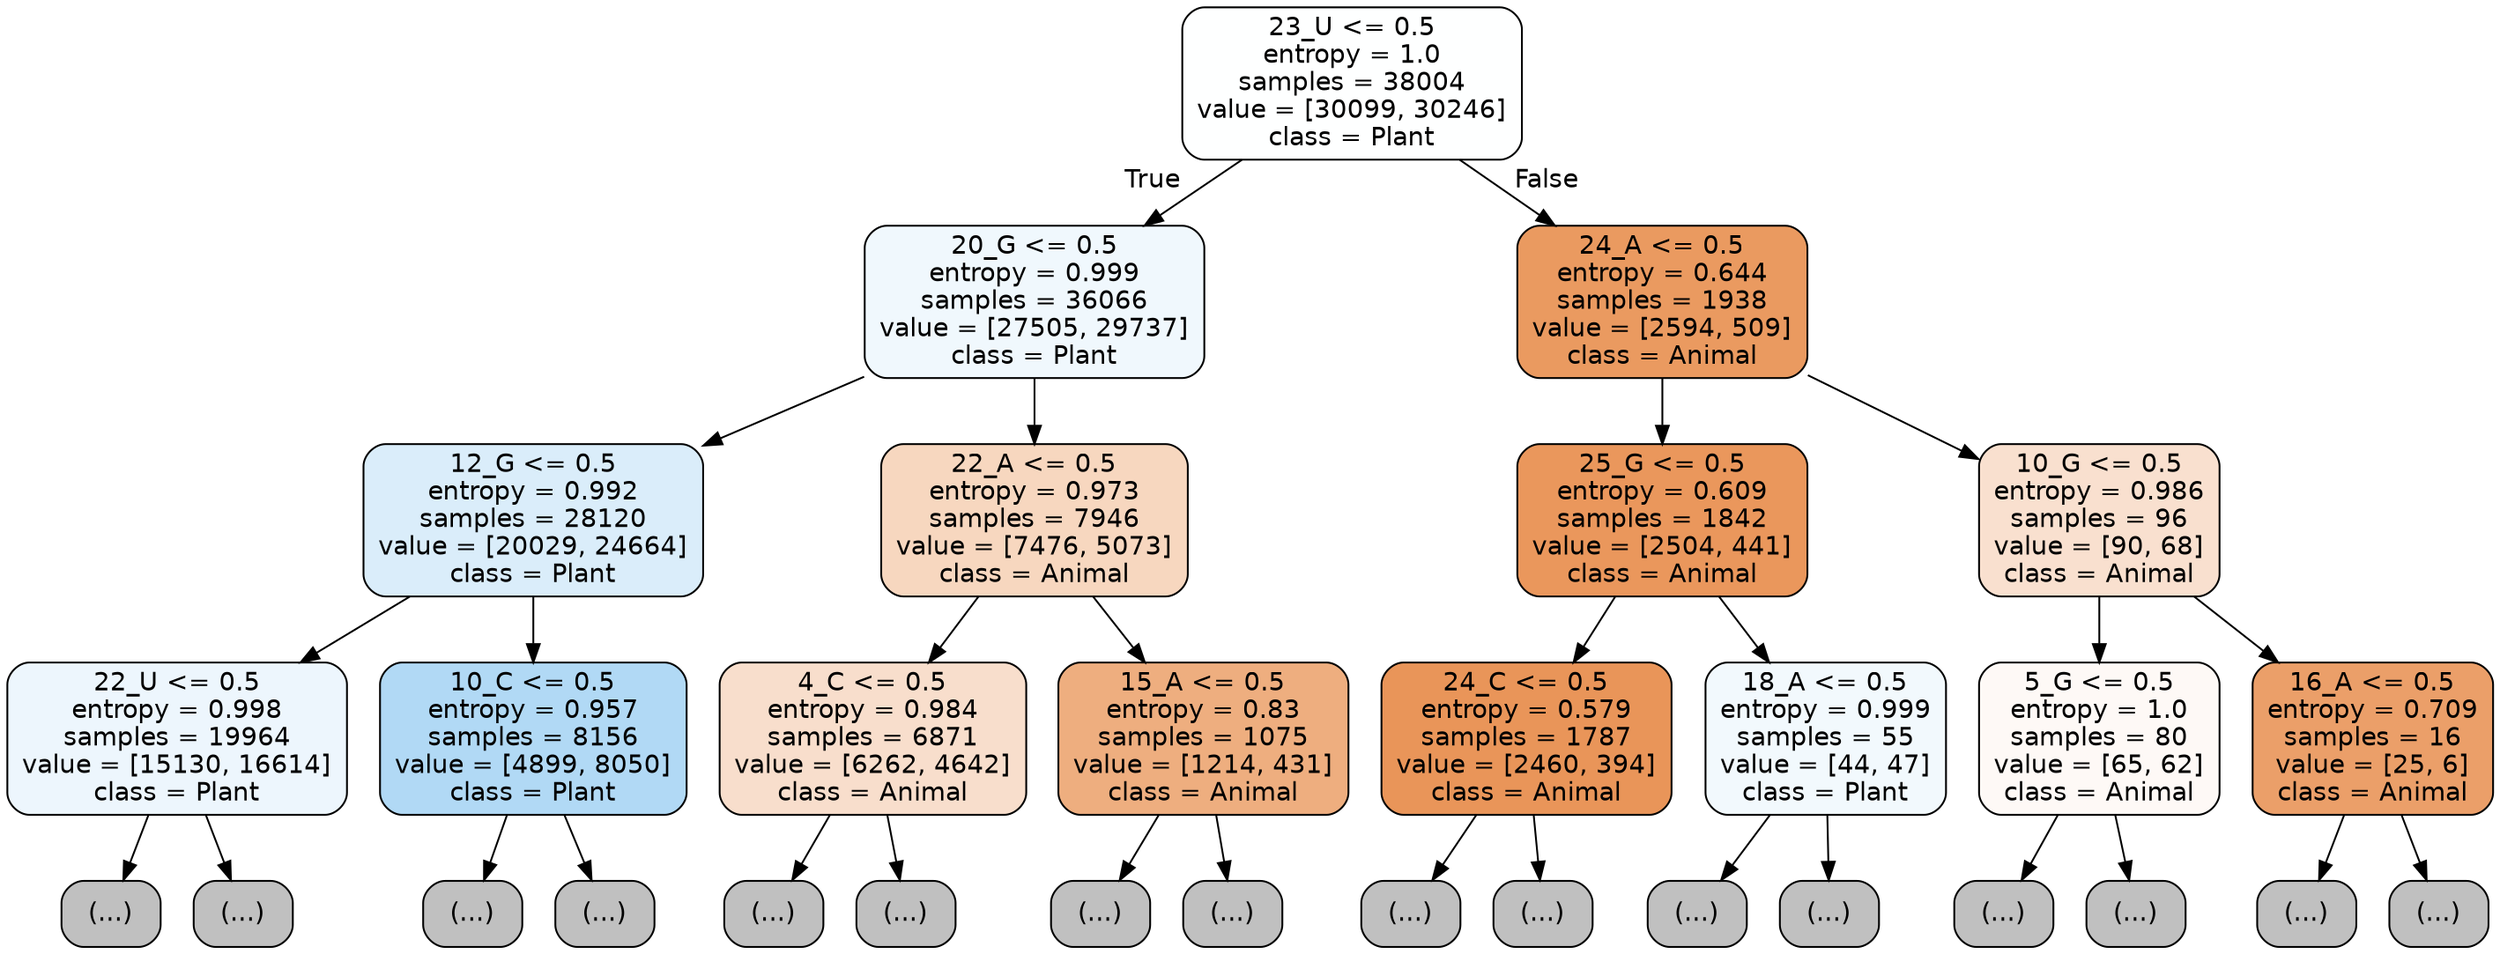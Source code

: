 digraph Tree {
node [shape=box, style="filled, rounded", color="black", fontname="helvetica"] ;
edge [fontname="helvetica"] ;
0 [label="23_U <= 0.5\nentropy = 1.0\nsamples = 38004\nvalue = [30099, 30246]\nclass = Plant", fillcolor="#feffff"] ;
1 [label="20_G <= 0.5\nentropy = 0.999\nsamples = 36066\nvalue = [27505, 29737]\nclass = Plant", fillcolor="#f0f8fd"] ;
0 -> 1 [labeldistance=2.5, labelangle=45, headlabel="True"] ;
2 [label="12_G <= 0.5\nentropy = 0.992\nsamples = 28120\nvalue = [20029, 24664]\nclass = Plant", fillcolor="#daedfa"] ;
1 -> 2 ;
3 [label="22_U <= 0.5\nentropy = 0.998\nsamples = 19964\nvalue = [15130, 16614]\nclass = Plant", fillcolor="#edf6fd"] ;
2 -> 3 ;
4 [label="(...)", fillcolor="#C0C0C0"] ;
3 -> 4 ;
7751 [label="(...)", fillcolor="#C0C0C0"] ;
3 -> 7751 ;
8794 [label="10_C <= 0.5\nentropy = 0.957\nsamples = 8156\nvalue = [4899, 8050]\nclass = Plant", fillcolor="#b1d9f5"] ;
2 -> 8794 ;
8795 [label="(...)", fillcolor="#C0C0C0"] ;
8794 -> 8795 ;
11318 [label="(...)", fillcolor="#C0C0C0"] ;
8794 -> 11318 ;
12057 [label="22_A <= 0.5\nentropy = 0.973\nsamples = 7946\nvalue = [7476, 5073]\nclass = Animal", fillcolor="#f7d7bf"] ;
1 -> 12057 ;
12058 [label="4_C <= 0.5\nentropy = 0.984\nsamples = 6871\nvalue = [6262, 4642]\nclass = Animal", fillcolor="#f8decc"] ;
12057 -> 12058 ;
12059 [label="(...)", fillcolor="#C0C0C0"] ;
12058 -> 12059 ;
14782 [label="(...)", fillcolor="#C0C0C0"] ;
12058 -> 14782 ;
15553 [label="15_A <= 0.5\nentropy = 0.83\nsamples = 1075\nvalue = [1214, 431]\nclass = Animal", fillcolor="#eeae7f"] ;
12057 -> 15553 ;
15554 [label="(...)", fillcolor="#C0C0C0"] ;
15553 -> 15554 ;
15931 [label="(...)", fillcolor="#C0C0C0"] ;
15553 -> 15931 ;
16078 [label="24_A <= 0.5\nentropy = 0.644\nsamples = 1938\nvalue = [2594, 509]\nclass = Animal", fillcolor="#ea9a60"] ;
0 -> 16078 [labeldistance=2.5, labelangle=-45, headlabel="False"] ;
16079 [label="25_G <= 0.5\nentropy = 0.609\nsamples = 1842\nvalue = [2504, 441]\nclass = Animal", fillcolor="#ea975c"] ;
16078 -> 16079 ;
16080 [label="24_C <= 0.5\nentropy = 0.579\nsamples = 1787\nvalue = [2460, 394]\nclass = Animal", fillcolor="#e99559"] ;
16079 -> 16080 ;
16081 [label="(...)", fillcolor="#C0C0C0"] ;
16080 -> 16081 ;
16622 [label="(...)", fillcolor="#C0C0C0"] ;
16080 -> 16622 ;
16701 [label="18_A <= 0.5\nentropy = 0.999\nsamples = 55\nvalue = [44, 47]\nclass = Plant", fillcolor="#f2f9fd"] ;
16079 -> 16701 ;
16702 [label="(...)", fillcolor="#C0C0C0"] ;
16701 -> 16702 ;
16725 [label="(...)", fillcolor="#C0C0C0"] ;
16701 -> 16725 ;
16726 [label="10_G <= 0.5\nentropy = 0.986\nsamples = 96\nvalue = [90, 68]\nclass = Animal", fillcolor="#f9e0cf"] ;
16078 -> 16726 ;
16727 [label="5_G <= 0.5\nentropy = 1.0\nsamples = 80\nvalue = [65, 62]\nclass = Animal", fillcolor="#fef9f6"] ;
16726 -> 16727 ;
16728 [label="(...)", fillcolor="#C0C0C0"] ;
16727 -> 16728 ;
16759 [label="(...)", fillcolor="#C0C0C0"] ;
16727 -> 16759 ;
16772 [label="16_A <= 0.5\nentropy = 0.709\nsamples = 16\nvalue = [25, 6]\nclass = Animal", fillcolor="#eb9f69"] ;
16726 -> 16772 ;
16773 [label="(...)", fillcolor="#C0C0C0"] ;
16772 -> 16773 ;
16780 [label="(...)", fillcolor="#C0C0C0"] ;
16772 -> 16780 ;
}